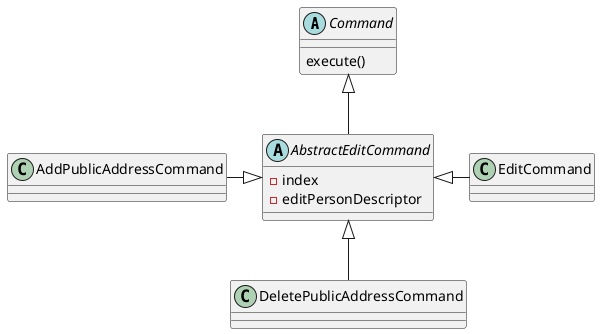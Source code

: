 @startuml
'https://plantuml.com/class-diagram

abstract Command {
    execute()
}
abstract AbstractEditCommand {
    -index
    -editPersonDescriptor
}
class EditCommand
class AddPublicAddressCommand
class DeletePublicAddressCommand
Command <|-- AbstractEditCommand
AbstractEditCommand <|- EditCommand
AddPublicAddressCommand -|> AbstractEditCommand
AbstractEditCommand <|-- DeletePublicAddressCommand

@enduml
